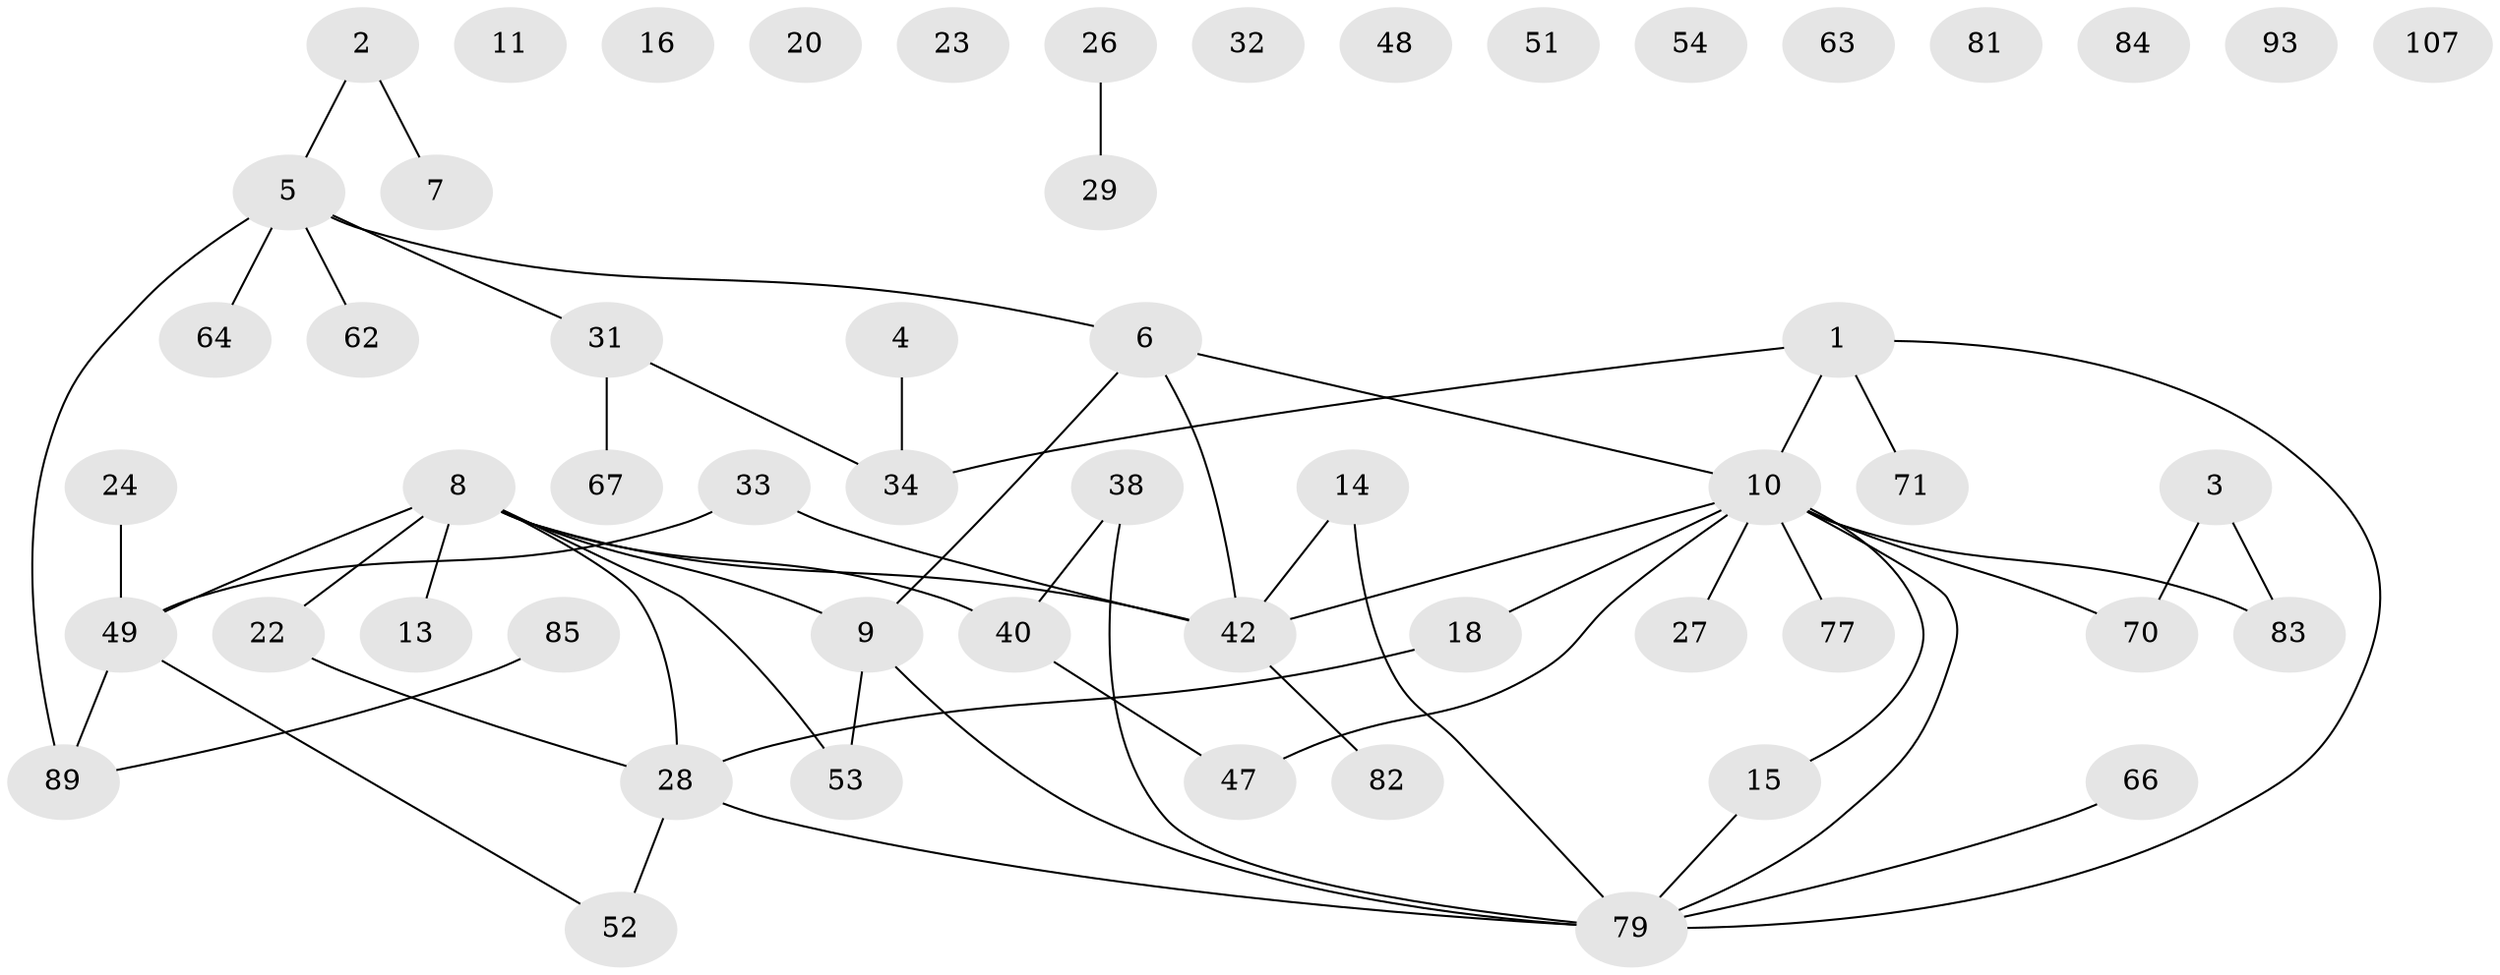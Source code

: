 // original degree distribution, {4: 0.09009009009009009, 1: 0.26126126126126126, 2: 0.26126126126126126, 3: 0.21621621621621623, 5: 0.02702702702702703, 6: 0.02702702702702703, 0: 0.11711711711711711}
// Generated by graph-tools (version 1.1) at 2025/16/03/04/25 18:16:36]
// undirected, 55 vertices, 57 edges
graph export_dot {
graph [start="1"]
  node [color=gray90,style=filled];
  1;
  2 [super="+30"];
  3 [super="+87"];
  4;
  5 [super="+36+39"];
  6 [super="+21+55+76"];
  7;
  8 [super="+12+17+35+19"];
  9 [super="+45"];
  10 [super="+100+46"];
  11;
  13;
  14;
  15 [super="+57"];
  16;
  18 [super="+104"];
  20;
  22 [super="+41+91"];
  23;
  24;
  26 [super="+59"];
  27;
  28 [super="+72"];
  29 [super="+44"];
  31 [super="+43+58+61"];
  32;
  33 [super="+110"];
  34 [super="+103"];
  38 [super="+50"];
  40 [super="+86"];
  42 [super="+75+60"];
  47 [super="+65"];
  48;
  49 [super="+78+74"];
  51;
  52 [super="+80"];
  53;
  54;
  62;
  63;
  64 [super="+73+101"];
  66;
  67;
  70;
  71;
  77;
  79 [super="+95"];
  81;
  82;
  83 [super="+90"];
  84;
  85;
  89 [super="+111"];
  93;
  107;
  1 -- 71;
  1 -- 79;
  1 -- 34;
  1 -- 10;
  2 -- 5;
  2 -- 7;
  3 -- 83;
  3 -- 70;
  4 -- 34;
  5 -- 64;
  5 -- 89 [weight=2];
  5 -- 31;
  5 -- 6;
  5 -- 62;
  6 -- 42;
  6 -- 10;
  6 -- 9;
  8 -- 13;
  8 -- 42 [weight=2];
  8 -- 22;
  8 -- 40;
  8 -- 49;
  8 -- 28;
  8 -- 9;
  8 -- 53;
  9 -- 53;
  9 -- 79;
  10 -- 18;
  10 -- 27;
  10 -- 79;
  10 -- 42;
  10 -- 70;
  10 -- 47;
  10 -- 83;
  10 -- 77;
  10 -- 15;
  14 -- 79;
  14 -- 42;
  15 -- 79;
  18 -- 28;
  22 -- 28;
  24 -- 49;
  26 -- 29;
  28 -- 79;
  28 -- 52;
  31 -- 67;
  31 -- 34;
  33 -- 49;
  33 -- 42;
  38 -- 40;
  38 -- 79;
  40 -- 47;
  42 -- 82;
  49 -- 89;
  49 -- 52;
  66 -- 79;
  85 -- 89;
}
